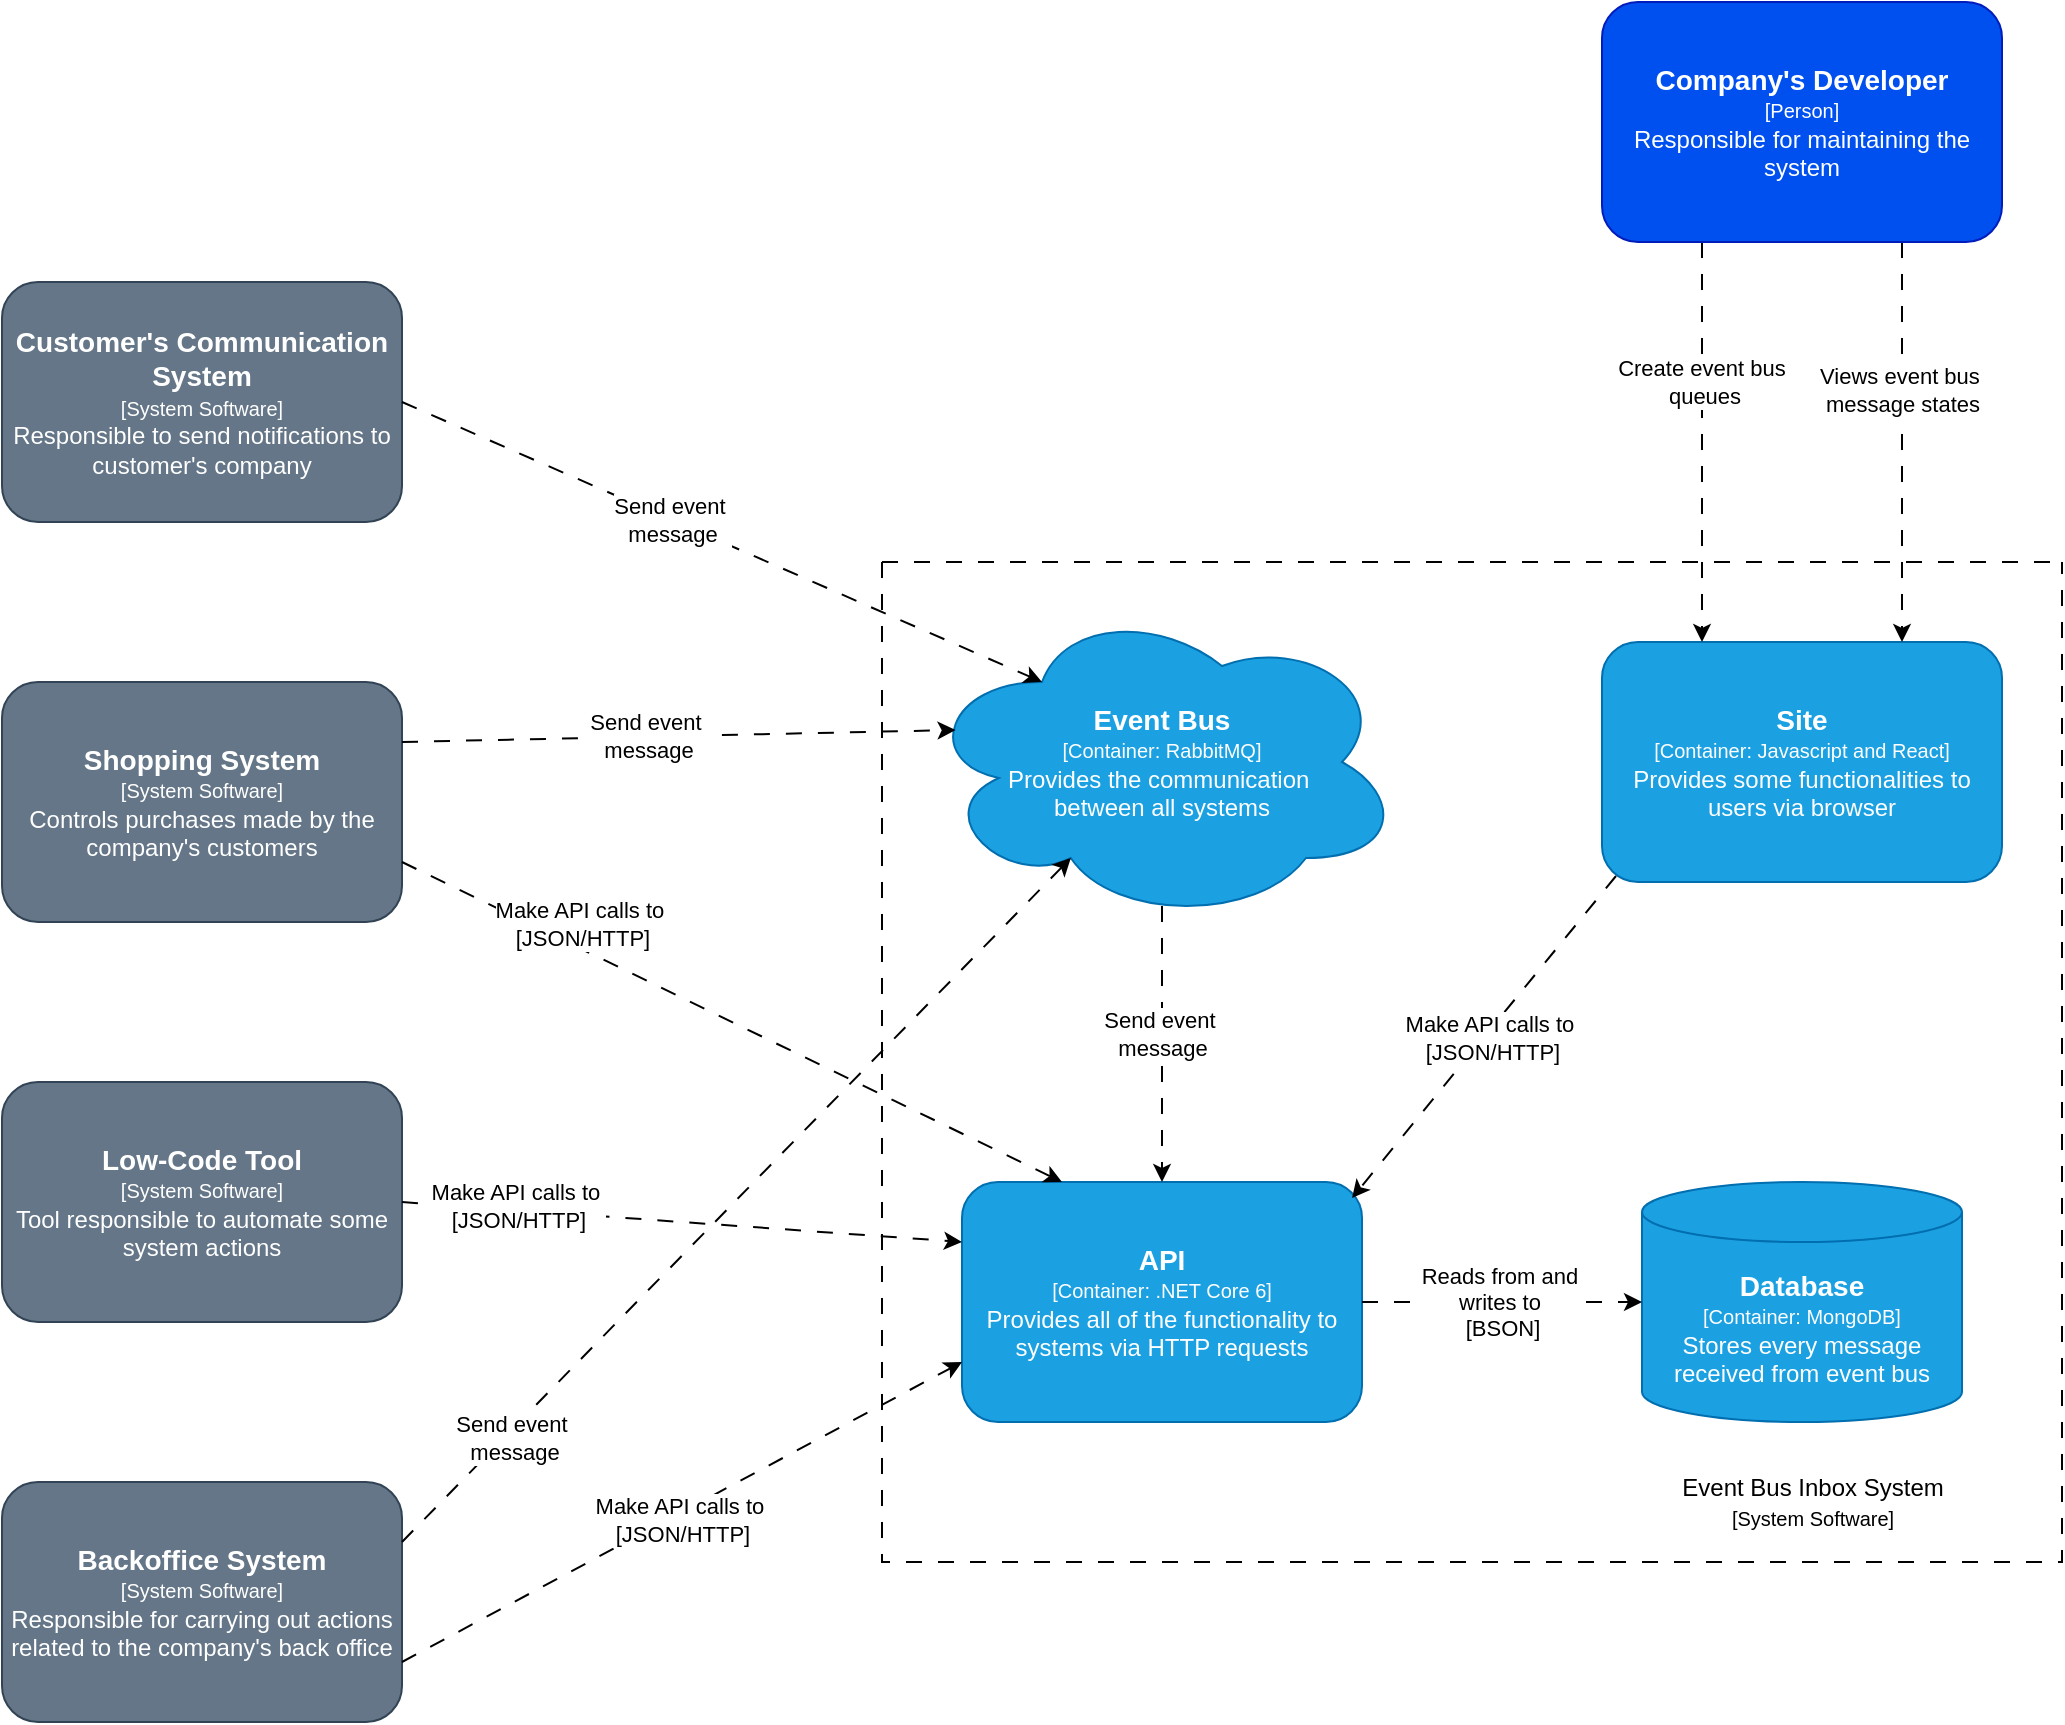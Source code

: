 <mxfile version="24.0.4" type="device">
  <diagram name="Page-1" id="u9d-RnSXy5U_XG5L9_DD">
    <mxGraphModel dx="2868" dy="1672" grid="1" gridSize="10" guides="1" tooltips="1" connect="1" arrows="1" fold="1" page="1" pageScale="1" pageWidth="1169" pageHeight="1654" math="0" shadow="0">
      <root>
        <mxCell id="0" />
        <mxCell id="1" parent="0" />
        <mxCell id="YokGL5_AdcgI0MQd6d8U-1" value="&lt;b&gt;&lt;font style=&quot;font-size: 14px;&quot;&gt;Shopping System&lt;/font&gt;&lt;/b&gt;&lt;div&gt;&lt;font style=&quot;font-size: 10px;&quot;&gt;[System Software]&lt;/font&gt;&lt;/div&gt;&lt;div&gt;Controls purchases made by the company&#39;s customers&lt;/div&gt;" style="rounded=1;whiteSpace=wrap;html=1;fillColor=#647687;fontColor=#ffffff;strokeColor=#314354;" vertex="1" parent="1">
          <mxGeometry x="70" y="720" width="200" height="120" as="geometry" />
        </mxCell>
        <mxCell id="YokGL5_AdcgI0MQd6d8U-2" value="&lt;font style=&quot;font-size: 14px;&quot;&gt;&lt;b&gt;Low-Code Tool&lt;/b&gt;&lt;/font&gt;&lt;div&gt;&lt;div&gt;&lt;font style=&quot;font-size: 10px;&quot;&gt;[System Software]&lt;/font&gt;&lt;/div&gt;&lt;div&gt;Tool responsible to automate some system actions&lt;/div&gt;&lt;/div&gt;" style="rounded=1;whiteSpace=wrap;html=1;fillColor=#647687;fontColor=#ffffff;strokeColor=#314354;" vertex="1" parent="1">
          <mxGeometry x="70" y="920" width="200" height="120" as="geometry" />
        </mxCell>
        <mxCell id="YokGL5_AdcgI0MQd6d8U-3" value="&lt;font style=&quot;font-size: 14px;&quot;&gt;&lt;b&gt;Backoffice System&lt;/b&gt;&lt;/font&gt;&lt;div&gt;&lt;font style=&quot;font-size: 10px;&quot;&gt;[System Software]&lt;/font&gt;&lt;/div&gt;&lt;div&gt;Responsible for carrying out actions related to the company&#39;s back office&lt;/div&gt;" style="rounded=1;whiteSpace=wrap;html=1;fillColor=#647687;fontColor=#ffffff;strokeColor=#314354;" vertex="1" parent="1">
          <mxGeometry x="70" y="1120" width="200" height="120" as="geometry" />
        </mxCell>
        <mxCell id="YokGL5_AdcgI0MQd6d8U-4" value="&lt;font style=&quot;font-size: 14px;&quot;&gt;&lt;b&gt;Customer&#39;s Communication System&lt;/b&gt;&lt;/font&gt;&lt;div&gt;&lt;div&gt;&lt;font style=&quot;font-size: 10px;&quot;&gt;[System Software]&lt;/font&gt;&lt;/div&gt;&lt;div&gt;Responsible to send notifications to customer&#39;s company&lt;/div&gt;&lt;/div&gt;" style="rounded=1;whiteSpace=wrap;html=1;fillColor=#647687;fontColor=#ffffff;strokeColor=#314354;" vertex="1" parent="1">
          <mxGeometry x="70" y="520" width="200" height="120" as="geometry" />
        </mxCell>
        <mxCell id="YokGL5_AdcgI0MQd6d8U-6" value="" style="swimlane;startSize=0;dashed=1;dashPattern=8 8;" vertex="1" parent="1">
          <mxGeometry x="510" y="660" width="590" height="500" as="geometry" />
        </mxCell>
        <mxCell id="YokGL5_AdcgI0MQd6d8U-7" value="Event Bus Inbox System&lt;div&gt;&lt;font style=&quot;font-size: 10px;&quot;&gt;[System Software]&lt;/font&gt;&lt;/div&gt;" style="text;html=1;align=center;verticalAlign=middle;resizable=0;points=[];autosize=1;strokeColor=none;fillColor=none;" vertex="1" parent="YokGL5_AdcgI0MQd6d8U-6">
          <mxGeometry x="390" y="450" width="150" height="40" as="geometry" />
        </mxCell>
        <mxCell id="YokGL5_AdcgI0MQd6d8U-8" value="&lt;font style=&quot;font-size: 14px;&quot;&gt;&lt;b&gt;API&lt;/b&gt;&lt;/font&gt;&lt;div&gt;&lt;font style=&quot;font-size: 10px;&quot;&gt;[Container: .NET Core 6]&lt;/font&gt;&lt;/div&gt;&lt;div&gt;Provides all of the functionality to systems via HTTP requests&lt;/div&gt;" style="rounded=1;whiteSpace=wrap;html=1;fillColor=#1ba1e2;fontColor=#ffffff;strokeColor=#006EAF;" vertex="1" parent="YokGL5_AdcgI0MQd6d8U-6">
          <mxGeometry x="40" y="310" width="200" height="120" as="geometry" />
        </mxCell>
        <mxCell id="YokGL5_AdcgI0MQd6d8U-22" style="edgeStyle=orthogonalEdgeStyle;rounded=0;orthogonalLoop=1;jettySize=auto;html=1;exitX=0.5;exitY=0.95;exitDx=0;exitDy=0;exitPerimeter=0;entryX=0.5;entryY=0;entryDx=0;entryDy=0;dashed=1;dashPattern=8 8;" edge="1" parent="YokGL5_AdcgI0MQd6d8U-6" source="YokGL5_AdcgI0MQd6d8U-9" target="YokGL5_AdcgI0MQd6d8U-8">
          <mxGeometry relative="1" as="geometry" />
        </mxCell>
        <mxCell id="YokGL5_AdcgI0MQd6d8U-23" value="Send event&amp;nbsp;&lt;div&gt;message&lt;/div&gt;" style="edgeLabel;html=1;align=center;verticalAlign=middle;resizable=0;points=[];" vertex="1" connectable="0" parent="YokGL5_AdcgI0MQd6d8U-22">
          <mxGeometry x="-0.072" relative="1" as="geometry">
            <mxPoint as="offset" />
          </mxGeometry>
        </mxCell>
        <mxCell id="YokGL5_AdcgI0MQd6d8U-9" value="&lt;b&gt;&lt;font style=&quot;font-size: 14px;&quot;&gt;Event Bus&lt;/font&gt;&lt;/b&gt;&lt;div&gt;&lt;font style=&quot;font-size: 10px;&quot;&gt;[Container: RabbitMQ]&lt;/font&gt;&lt;/div&gt;&lt;div&gt;Provides the communication&amp;nbsp;&lt;/div&gt;&lt;div&gt;between all systems&lt;/div&gt;" style="ellipse;shape=cloud;whiteSpace=wrap;html=1;fillColor=#1ba1e2;fontColor=#ffffff;strokeColor=#006EAF;" vertex="1" parent="YokGL5_AdcgI0MQd6d8U-6">
          <mxGeometry x="20" y="20" width="240" height="160" as="geometry" />
        </mxCell>
        <mxCell id="YokGL5_AdcgI0MQd6d8U-10" value="&lt;b&gt;&lt;font style=&quot;font-size: 14px;&quot;&gt;Database&lt;/font&gt;&lt;/b&gt;&lt;div&gt;&lt;font style=&quot;font-size: 10px;&quot;&gt;[Container: MongoDB]&lt;/font&gt;&lt;/div&gt;&lt;div&gt;Stores every message received from event bus&lt;/div&gt;" style="shape=cylinder3;whiteSpace=wrap;html=1;boundedLbl=1;backgroundOutline=1;size=15;fillColor=#1ba1e2;fontColor=#ffffff;strokeColor=#006EAF;" vertex="1" parent="YokGL5_AdcgI0MQd6d8U-6">
          <mxGeometry x="380" y="310" width="160" height="120" as="geometry" />
        </mxCell>
        <mxCell id="YokGL5_AdcgI0MQd6d8U-11" value="&lt;b&gt;&lt;font style=&quot;font-size: 14px;&quot;&gt;Site&lt;/font&gt;&lt;/b&gt;&lt;div&gt;&lt;font style=&quot;font-size: 10px;&quot;&gt;[Container: Javascript and React]&lt;/font&gt;&lt;/div&gt;&lt;div&gt;Provides some functionalities to users via browser&lt;/div&gt;" style="rounded=1;whiteSpace=wrap;html=1;fillColor=#1ba1e2;fontColor=#ffffff;strokeColor=#006EAF;" vertex="1" parent="YokGL5_AdcgI0MQd6d8U-6">
          <mxGeometry x="360" y="40" width="200" height="120" as="geometry" />
        </mxCell>
        <mxCell id="YokGL5_AdcgI0MQd6d8U-12" style="edgeStyle=orthogonalEdgeStyle;rounded=0;orthogonalLoop=1;jettySize=auto;html=1;exitX=1;exitY=0.5;exitDx=0;exitDy=0;entryX=0;entryY=0.5;entryDx=0;entryDy=0;entryPerimeter=0;dashed=1;dashPattern=8 8;" edge="1" parent="YokGL5_AdcgI0MQd6d8U-6" source="YokGL5_AdcgI0MQd6d8U-8" target="YokGL5_AdcgI0MQd6d8U-10">
          <mxGeometry relative="1" as="geometry" />
        </mxCell>
        <mxCell id="YokGL5_AdcgI0MQd6d8U-13" value="Reads from and&amp;nbsp;&lt;div&gt;writes to&amp;nbsp;&lt;/div&gt;&lt;div&gt;[BSON]&lt;/div&gt;" style="edgeLabel;html=1;align=center;verticalAlign=middle;resizable=0;points=[];" vertex="1" connectable="0" parent="YokGL5_AdcgI0MQd6d8U-12">
          <mxGeometry x="-0.071" y="1" relative="1" as="geometry">
            <mxPoint x="5" y="1" as="offset" />
          </mxGeometry>
        </mxCell>
        <mxCell id="YokGL5_AdcgI0MQd6d8U-18" value="" style="endArrow=classic;html=1;rounded=0;exitX=0.035;exitY=0.975;exitDx=0;exitDy=0;exitPerimeter=0;entryX=0.975;entryY=0.067;entryDx=0;entryDy=0;entryPerimeter=0;dashed=1;dashPattern=8 8;" edge="1" parent="YokGL5_AdcgI0MQd6d8U-6" source="YokGL5_AdcgI0MQd6d8U-11" target="YokGL5_AdcgI0MQd6d8U-8">
          <mxGeometry relative="1" as="geometry">
            <mxPoint x="450" y="290" as="sourcePoint" />
            <mxPoint x="550" y="290" as="targetPoint" />
          </mxGeometry>
        </mxCell>
        <mxCell id="YokGL5_AdcgI0MQd6d8U-19" value="Label" style="edgeLabel;resizable=0;html=1;;align=center;verticalAlign=middle;" connectable="0" vertex="1" parent="YokGL5_AdcgI0MQd6d8U-18">
          <mxGeometry relative="1" as="geometry" />
        </mxCell>
        <mxCell id="YokGL5_AdcgI0MQd6d8U-20" value="Make API calls to&amp;nbsp;&lt;div&gt;[JSON/HTTP]&lt;/div&gt;" style="edgeLabel;html=1;align=center;verticalAlign=middle;resizable=0;points=[];" vertex="1" connectable="0" parent="YokGL5_AdcgI0MQd6d8U-18">
          <mxGeometry x="-0.021" y="3" relative="1" as="geometry">
            <mxPoint as="offset" />
          </mxGeometry>
        </mxCell>
        <mxCell id="YokGL5_AdcgI0MQd6d8U-27" value="" style="endArrow=classic;html=1;rounded=0;exitX=1;exitY=0.5;exitDx=0;exitDy=0;entryX=0.25;entryY=0.25;entryDx=0;entryDy=0;entryPerimeter=0;dashed=1;dashPattern=8 8;" edge="1" parent="1" source="YokGL5_AdcgI0MQd6d8U-4" target="YokGL5_AdcgI0MQd6d8U-9">
          <mxGeometry relative="1" as="geometry">
            <mxPoint x="560" y="710" as="sourcePoint" />
            <mxPoint x="660" y="710" as="targetPoint" />
          </mxGeometry>
        </mxCell>
        <mxCell id="YokGL5_AdcgI0MQd6d8U-30" value="Send event&amp;nbsp;&lt;div&gt;message&lt;/div&gt;" style="edgeLabel;html=1;align=center;verticalAlign=middle;resizable=0;points=[];" vertex="1" connectable="0" parent="YokGL5_AdcgI0MQd6d8U-27">
          <mxGeometry x="-0.157" relative="1" as="geometry">
            <mxPoint as="offset" />
          </mxGeometry>
        </mxCell>
        <mxCell id="YokGL5_AdcgI0MQd6d8U-33" value="" style="endArrow=classic;html=1;rounded=0;exitX=1;exitY=0.25;exitDx=0;exitDy=0;entryX=0.07;entryY=0.4;entryDx=0;entryDy=0;entryPerimeter=0;dashed=1;dashPattern=8 8;" edge="1" parent="1" source="YokGL5_AdcgI0MQd6d8U-1" target="YokGL5_AdcgI0MQd6d8U-9">
          <mxGeometry relative="1" as="geometry">
            <mxPoint x="560" y="910" as="sourcePoint" />
            <mxPoint x="660" y="910" as="targetPoint" />
          </mxGeometry>
        </mxCell>
        <mxCell id="YokGL5_AdcgI0MQd6d8U-35" value="Send event&amp;nbsp;&lt;div&gt;message&lt;/div&gt;" style="edgeLabel;html=1;align=center;verticalAlign=middle;resizable=0;points=[];" vertex="1" connectable="0" parent="YokGL5_AdcgI0MQd6d8U-33">
          <mxGeometry x="-0.112" y="1" relative="1" as="geometry">
            <mxPoint as="offset" />
          </mxGeometry>
        </mxCell>
        <mxCell id="YokGL5_AdcgI0MQd6d8U-37" value="" style="endArrow=classic;html=1;rounded=0;exitX=1;exitY=0.75;exitDx=0;exitDy=0;entryX=0.25;entryY=0;entryDx=0;entryDy=0;dashed=1;dashPattern=8 8;" edge="1" parent="1" source="YokGL5_AdcgI0MQd6d8U-1" target="YokGL5_AdcgI0MQd6d8U-8">
          <mxGeometry relative="1" as="geometry">
            <mxPoint x="560" y="910" as="sourcePoint" />
            <mxPoint x="660" y="910" as="targetPoint" />
          </mxGeometry>
        </mxCell>
        <mxCell id="YokGL5_AdcgI0MQd6d8U-39" value="Make API calls to&amp;nbsp;&lt;div&gt;[JSON/HTTP]&lt;/div&gt;" style="edgeLabel;html=1;align=center;verticalAlign=middle;resizable=0;points=[];" vertex="1" connectable="0" parent="YokGL5_AdcgI0MQd6d8U-37">
          <mxGeometry x="-0.057" y="3" relative="1" as="geometry">
            <mxPoint x="-67" y="-42" as="offset" />
          </mxGeometry>
        </mxCell>
        <mxCell id="YokGL5_AdcgI0MQd6d8U-42" value="" style="endArrow=classic;html=1;rounded=0;exitX=1;exitY=0.5;exitDx=0;exitDy=0;entryX=0;entryY=0.25;entryDx=0;entryDy=0;dashed=1;dashPattern=8 8;" edge="1" parent="1" source="YokGL5_AdcgI0MQd6d8U-2" target="YokGL5_AdcgI0MQd6d8U-8">
          <mxGeometry relative="1" as="geometry">
            <mxPoint x="560" y="1010" as="sourcePoint" />
            <mxPoint x="660" y="1010" as="targetPoint" />
          </mxGeometry>
        </mxCell>
        <mxCell id="YokGL5_AdcgI0MQd6d8U-44" value="Make API calls to&amp;nbsp;&lt;div&gt;[JSON/HTTP]&lt;/div&gt;" style="edgeLabel;html=1;align=center;verticalAlign=middle;resizable=0;points=[];" vertex="1" connectable="0" parent="YokGL5_AdcgI0MQd6d8U-42">
          <mxGeometry x="-0.589" y="2" relative="1" as="geometry">
            <mxPoint as="offset" />
          </mxGeometry>
        </mxCell>
        <mxCell id="YokGL5_AdcgI0MQd6d8U-45" value="" style="endArrow=classic;html=1;rounded=0;exitX=1;exitY=0.25;exitDx=0;exitDy=0;entryX=0.31;entryY=0.8;entryDx=0;entryDy=0;entryPerimeter=0;dashed=1;dashPattern=8 8;" edge="1" parent="1" source="YokGL5_AdcgI0MQd6d8U-3" target="YokGL5_AdcgI0MQd6d8U-9">
          <mxGeometry relative="1" as="geometry">
            <mxPoint x="560" y="1010" as="sourcePoint" />
            <mxPoint x="660" y="1010" as="targetPoint" />
          </mxGeometry>
        </mxCell>
        <mxCell id="YokGL5_AdcgI0MQd6d8U-47" value="Send event&amp;nbsp;&lt;div&gt;message&lt;/div&gt;" style="edgeLabel;html=1;align=center;verticalAlign=middle;resizable=0;points=[];" vertex="1" connectable="0" parent="YokGL5_AdcgI0MQd6d8U-45">
          <mxGeometry x="-0.683" y="-3" relative="1" as="geometry">
            <mxPoint as="offset" />
          </mxGeometry>
        </mxCell>
        <mxCell id="YokGL5_AdcgI0MQd6d8U-49" value="" style="endArrow=classic;html=1;rounded=0;exitX=1;exitY=0.75;exitDx=0;exitDy=0;entryX=0;entryY=0.75;entryDx=0;entryDy=0;dashed=1;dashPattern=8 8;" edge="1" parent="1" source="YokGL5_AdcgI0MQd6d8U-3" target="YokGL5_AdcgI0MQd6d8U-8">
          <mxGeometry relative="1" as="geometry">
            <mxPoint x="560" y="1010" as="sourcePoint" />
            <mxPoint x="660" y="1010" as="targetPoint" />
          </mxGeometry>
        </mxCell>
        <mxCell id="YokGL5_AdcgI0MQd6d8U-51" value="Make API calls to&amp;nbsp;&lt;div&gt;[JSON/HTTP]&lt;/div&gt;" style="edgeLabel;html=1;align=center;verticalAlign=middle;resizable=0;points=[];" vertex="1" connectable="0" parent="YokGL5_AdcgI0MQd6d8U-49">
          <mxGeometry x="-0.012" y="-3" relative="1" as="geometry">
            <mxPoint as="offset" />
          </mxGeometry>
        </mxCell>
        <mxCell id="YokGL5_AdcgI0MQd6d8U-53" style="edgeStyle=orthogonalEdgeStyle;rounded=0;orthogonalLoop=1;jettySize=auto;html=1;exitX=0.25;exitY=1;exitDx=0;exitDy=0;entryX=0.25;entryY=0;entryDx=0;entryDy=0;dashed=1;dashPattern=8 8;" edge="1" parent="1" source="YokGL5_AdcgI0MQd6d8U-52" target="YokGL5_AdcgI0MQd6d8U-11">
          <mxGeometry relative="1" as="geometry" />
        </mxCell>
        <mxCell id="YokGL5_AdcgI0MQd6d8U-54" value="Create event bus&amp;nbsp;&lt;div&gt;queues&lt;/div&gt;" style="edgeLabel;html=1;align=center;verticalAlign=middle;resizable=0;points=[];" vertex="1" connectable="0" parent="YokGL5_AdcgI0MQd6d8U-53">
          <mxGeometry x="-0.3" y="1" relative="1" as="geometry">
            <mxPoint as="offset" />
          </mxGeometry>
        </mxCell>
        <mxCell id="YokGL5_AdcgI0MQd6d8U-55" style="edgeStyle=orthogonalEdgeStyle;rounded=0;orthogonalLoop=1;jettySize=auto;html=1;exitX=0.75;exitY=1;exitDx=0;exitDy=0;entryX=0.75;entryY=0;entryDx=0;entryDy=0;dashed=1;dashPattern=8 8;" edge="1" parent="1" source="YokGL5_AdcgI0MQd6d8U-52" target="YokGL5_AdcgI0MQd6d8U-11">
          <mxGeometry relative="1" as="geometry" />
        </mxCell>
        <mxCell id="YokGL5_AdcgI0MQd6d8U-56" value="Views event bus&amp;nbsp;&lt;div&gt;message states&lt;/div&gt;" style="edgeLabel;html=1;align=center;verticalAlign=middle;resizable=0;points=[];" vertex="1" connectable="0" parent="YokGL5_AdcgI0MQd6d8U-55">
          <mxGeometry x="-0.26" relative="1" as="geometry">
            <mxPoint as="offset" />
          </mxGeometry>
        </mxCell>
        <mxCell id="YokGL5_AdcgI0MQd6d8U-52" value="&lt;font style=&quot;font-size: 14px;&quot;&gt;&lt;b&gt;Company&#39;s Developer&lt;/b&gt;&lt;/font&gt;&lt;div&gt;&lt;div&gt;&lt;font style=&quot;font-size: 10px;&quot;&gt;[Person]&lt;/font&gt;&lt;/div&gt;&lt;div&gt;Responsible for maintaining the system&lt;/div&gt;&lt;/div&gt;" style="rounded=1;whiteSpace=wrap;html=1;fillColor=#0050ef;fontColor=#ffffff;strokeColor=#001DBC;" vertex="1" parent="1">
          <mxGeometry x="870" y="380" width="200" height="120" as="geometry" />
        </mxCell>
      </root>
    </mxGraphModel>
  </diagram>
</mxfile>
